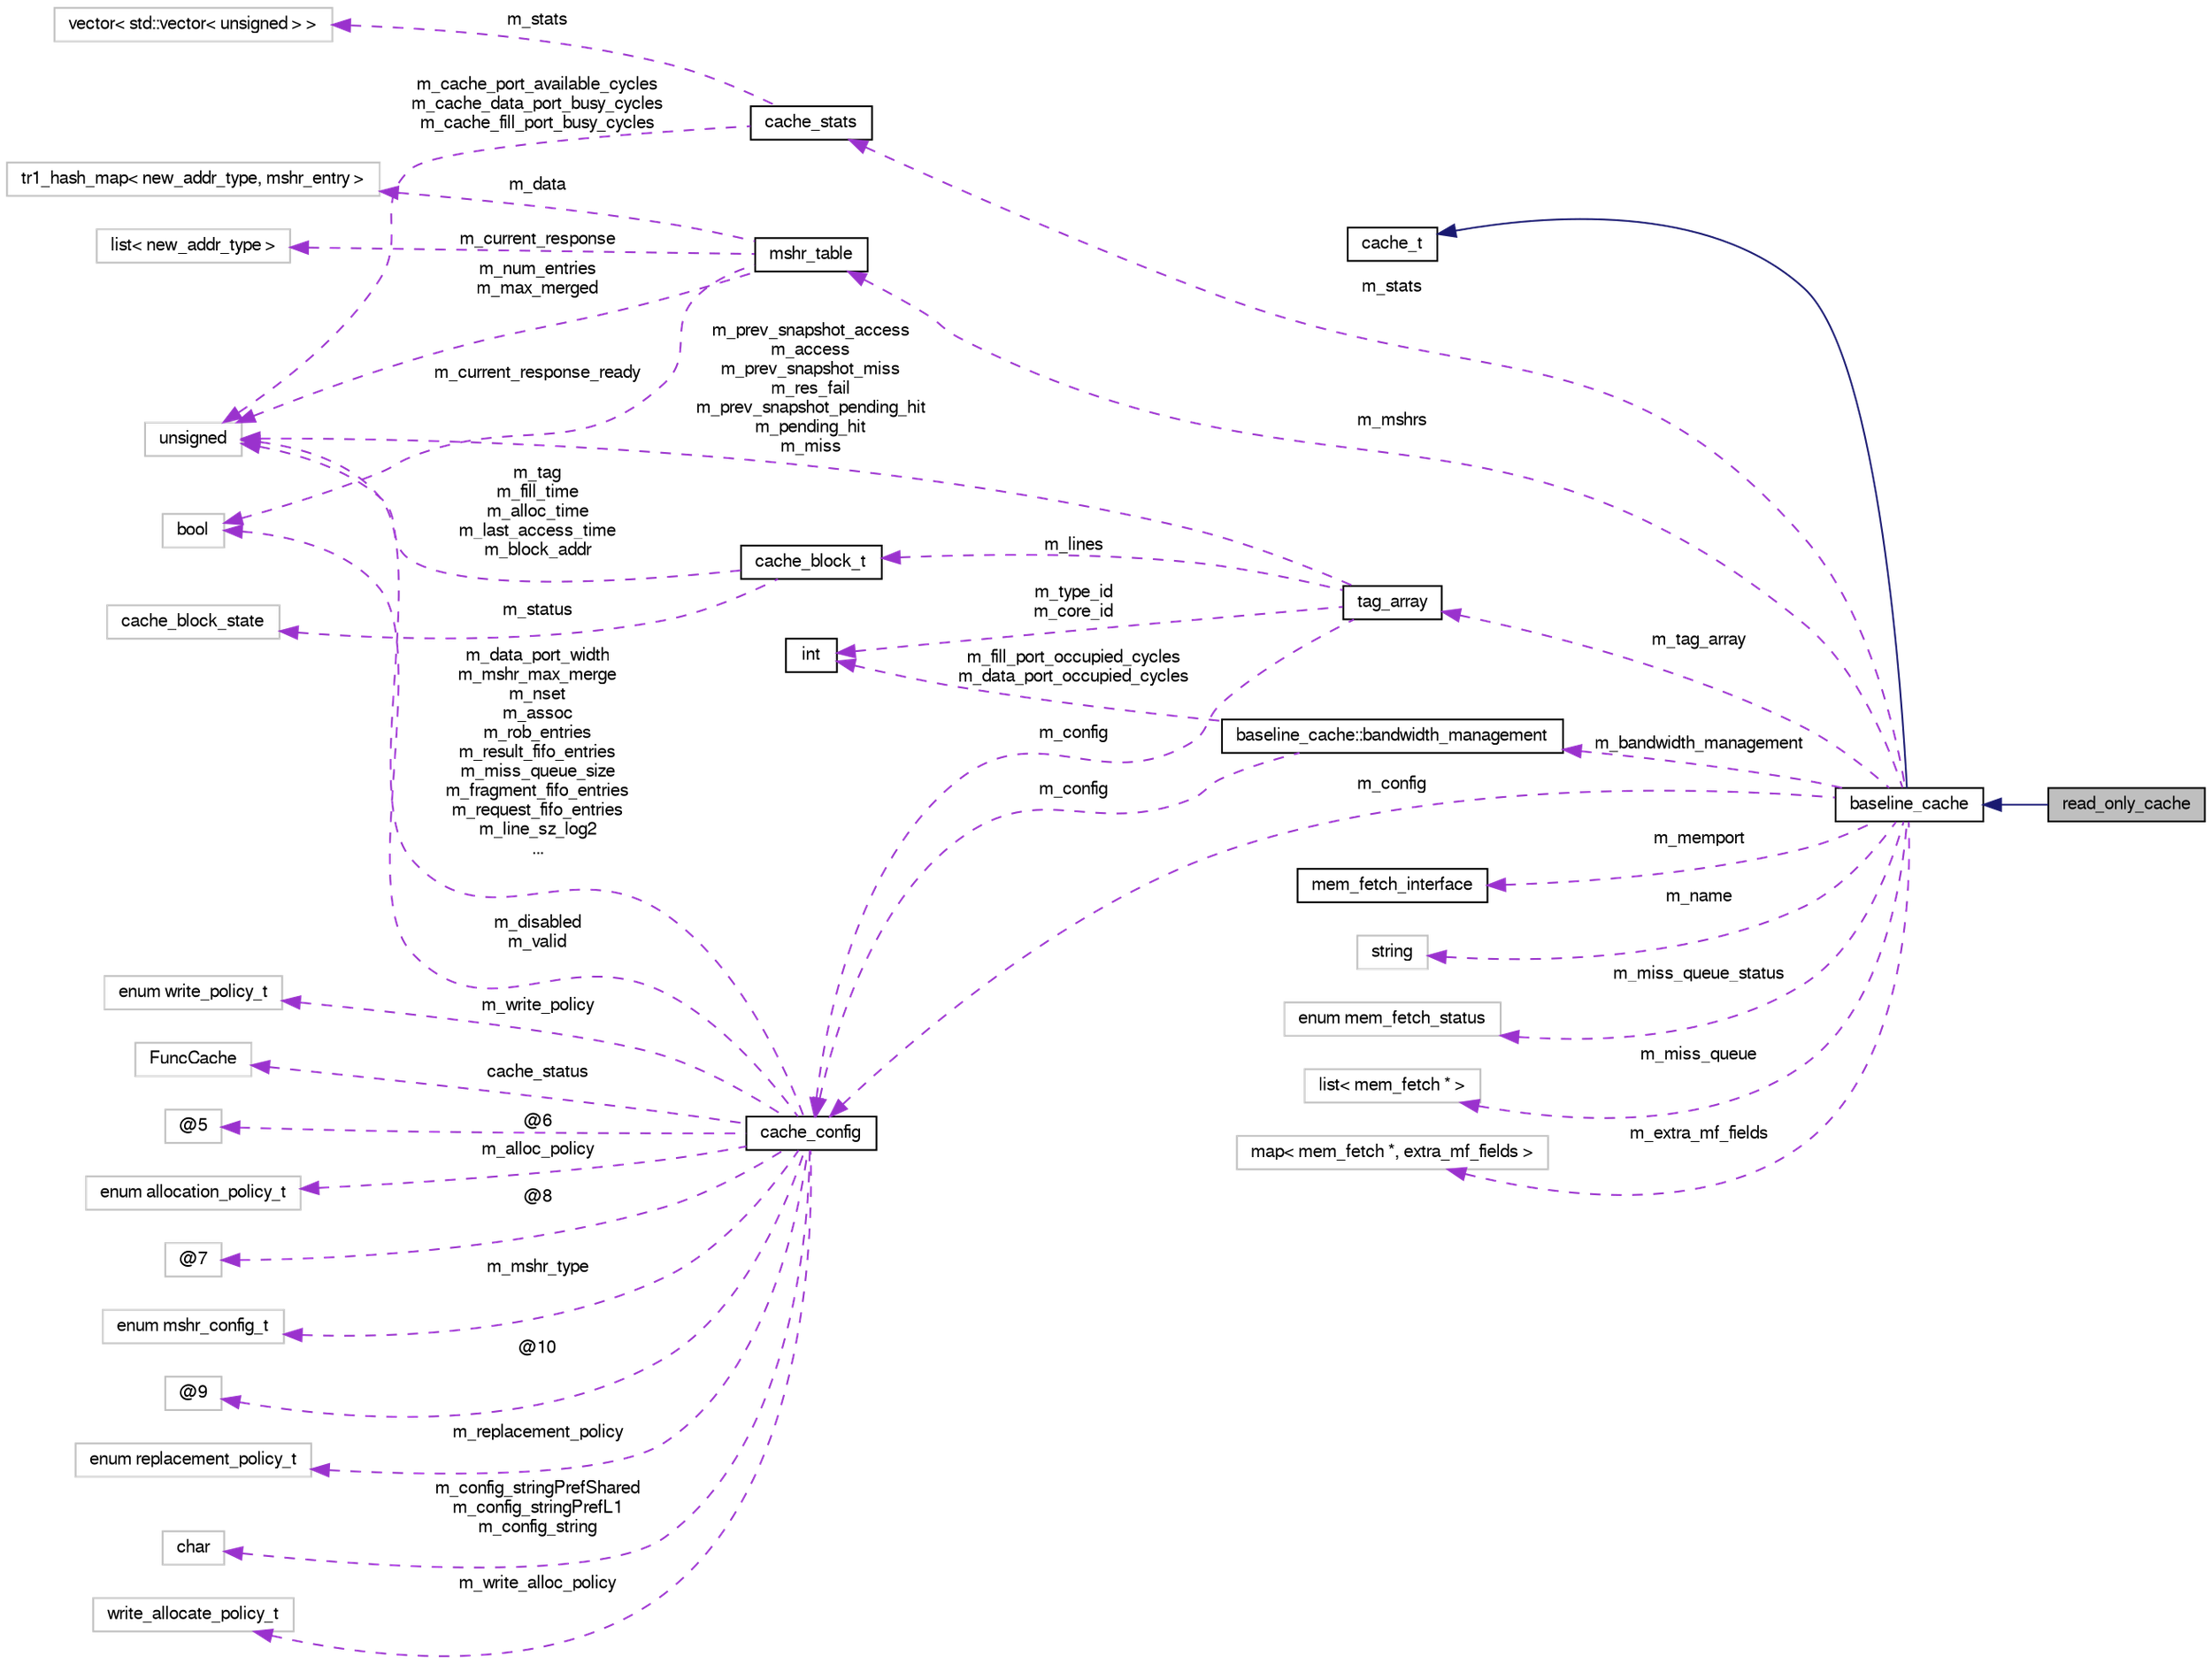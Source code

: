 digraph G
{
  bgcolor="transparent";
  edge [fontname="FreeSans",fontsize="10",labelfontname="FreeSans",labelfontsize="10"];
  node [fontname="FreeSans",fontsize="10",shape=record];
  rankdir=LR;
  Node1 [label="read_only_cache",height=0.2,width=0.4,color="black", fillcolor="grey75", style="filled" fontcolor="black"];
  Node2 -> Node1 [dir=back,color="midnightblue",fontsize="10",style="solid",fontname="FreeSans"];
  Node2 [label="baseline_cache",height=0.2,width=0.4,color="black",URL="$classbaseline__cache.html"];
  Node3 -> Node2 [dir=back,color="midnightblue",fontsize="10",style="solid",fontname="FreeSans"];
  Node3 [label="cache_t",height=0.2,width=0.4,color="black",URL="$classcache__t.html"];
  Node4 -> Node2 [dir=back,color="darkorchid3",fontsize="10",style="dashed",label="m_stats",fontname="FreeSans"];
  Node4 [label="cache_stats",height=0.2,width=0.4,color="black",URL="$classcache__stats.html"];
  Node5 -> Node4 [dir=back,color="darkorchid3",fontsize="10",style="dashed",label="m_stats",fontname="FreeSans"];
  Node5 [label="vector\< std::vector\< unsigned \> \>",height=0.2,width=0.4,color="grey75"];
  Node6 -> Node4 [dir=back,color="darkorchid3",fontsize="10",style="dashed",label="m_cache_port_available_cycles\nm_cache_data_port_busy_cycles\nm_cache_fill_port_busy_cycles",fontname="FreeSans"];
  Node6 [label="unsigned",height=0.2,width=0.4,color="grey75"];
  Node7 -> Node2 [dir=back,color="darkorchid3",fontsize="10",style="dashed",label="m_mshrs",fontname="FreeSans"];
  Node7 [label="mshr_table",height=0.2,width=0.4,color="black",URL="$classmshr__table.html"];
  Node8 -> Node7 [dir=back,color="darkorchid3",fontsize="10",style="dashed",label="m_data",fontname="FreeSans"];
  Node8 [label="tr1_hash_map\< new_addr_type, mshr_entry \>",height=0.2,width=0.4,color="grey75"];
  Node9 -> Node7 [dir=back,color="darkorchid3",fontsize="10",style="dashed",label="m_current_response",fontname="FreeSans"];
  Node9 [label="list\< new_addr_type \>",height=0.2,width=0.4,color="grey75"];
  Node10 -> Node7 [dir=back,color="darkorchid3",fontsize="10",style="dashed",label="m_current_response_ready",fontname="FreeSans"];
  Node10 [label="bool",height=0.2,width=0.4,color="grey75"];
  Node6 -> Node7 [dir=back,color="darkorchid3",fontsize="10",style="dashed",label="m_num_entries\nm_max_merged",fontname="FreeSans"];
  Node11 -> Node2 [dir=back,color="darkorchid3",fontsize="10",style="dashed",label="m_memport",fontname="FreeSans"];
  Node11 [label="mem_fetch_interface",height=0.2,width=0.4,color="black",URL="$classmem__fetch__interface.html"];
  Node12 -> Node2 [dir=back,color="darkorchid3",fontsize="10",style="dashed",label="m_bandwidth_management",fontname="FreeSans"];
  Node12 [label="baseline_cache::bandwidth_management",height=0.2,width=0.4,color="black",URL="$classbaseline__cache_1_1bandwidth__management.html",tooltip="Sub-class containing all metadata for port bandwidth management."];
  Node13 -> Node12 [dir=back,color="darkorchid3",fontsize="10",style="dashed",label="m_fill_port_occupied_cycles\nm_data_port_occupied_cycles",fontname="FreeSans"];
  Node13 [label="int",height=0.2,width=0.4,color="black",URL="$classint.html"];
  Node14 -> Node12 [dir=back,color="darkorchid3",fontsize="10",style="dashed",label="m_config",fontname="FreeSans"];
  Node14 [label="cache_config",height=0.2,width=0.4,color="black",URL="$classcache__config.html"];
  Node15 -> Node14 [dir=back,color="darkorchid3",fontsize="10",style="dashed",label="m_config_stringPrefShared\nm_config_stringPrefL1\nm_config_string",fontname="FreeSans"];
  Node15 [label="char",height=0.2,width=0.4,color="grey75"];
  Node16 -> Node14 [dir=back,color="darkorchid3",fontsize="10",style="dashed",label="m_write_alloc_policy",fontname="FreeSans"];
  Node16 [label="write_allocate_policy_t",height=0.2,width=0.4,color="grey75"];
  Node17 -> Node14 [dir=back,color="darkorchid3",fontsize="10",style="dashed",label="m_write_policy",fontname="FreeSans"];
  Node17 [label="enum write_policy_t",height=0.2,width=0.4,color="grey75"];
  Node10 -> Node14 [dir=back,color="darkorchid3",fontsize="10",style="dashed",label="m_disabled\nm_valid",fontname="FreeSans"];
  Node18 -> Node14 [dir=back,color="darkorchid3",fontsize="10",style="dashed",label="cache_status",fontname="FreeSans"];
  Node18 [label="FuncCache",height=0.2,width=0.4,color="grey75"];
  Node19 -> Node14 [dir=back,color="darkorchid3",fontsize="10",style="dashed",label="@6",fontname="FreeSans"];
  Node19 [label="@5",height=0.2,width=0.4,color="grey75"];
  Node20 -> Node14 [dir=back,color="darkorchid3",fontsize="10",style="dashed",label="m_alloc_policy",fontname="FreeSans"];
  Node20 [label="enum allocation_policy_t",height=0.2,width=0.4,color="grey75"];
  Node21 -> Node14 [dir=back,color="darkorchid3",fontsize="10",style="dashed",label="@8",fontname="FreeSans"];
  Node21 [label="@7",height=0.2,width=0.4,color="grey75"];
  Node22 -> Node14 [dir=back,color="darkorchid3",fontsize="10",style="dashed",label="m_mshr_type",fontname="FreeSans"];
  Node22 [label="enum mshr_config_t",height=0.2,width=0.4,color="grey75"];
  Node6 -> Node14 [dir=back,color="darkorchid3",fontsize="10",style="dashed",label="m_data_port_width\nm_mshr_max_merge\nm_nset\nm_assoc\nm_rob_entries\nm_result_fifo_entries\nm_miss_queue_size\nm_fragment_fifo_entries\nm_request_fifo_entries\nm_line_sz_log2\n...",fontname="FreeSans"];
  Node23 -> Node14 [dir=back,color="darkorchid3",fontsize="10",style="dashed",label="@10",fontname="FreeSans"];
  Node23 [label="@9",height=0.2,width=0.4,color="grey75"];
  Node24 -> Node14 [dir=back,color="darkorchid3",fontsize="10",style="dashed",label="m_replacement_policy",fontname="FreeSans"];
  Node24 [label="enum replacement_policy_t",height=0.2,width=0.4,color="grey75"];
  Node25 -> Node2 [dir=back,color="darkorchid3",fontsize="10",style="dashed",label="m_name",fontname="FreeSans"];
  Node25 [label="string",height=0.2,width=0.4,color="grey75"];
  Node26 -> Node2 [dir=back,color="darkorchid3",fontsize="10",style="dashed",label="m_miss_queue_status",fontname="FreeSans"];
  Node26 [label="enum mem_fetch_status",height=0.2,width=0.4,color="grey75"];
  Node27 -> Node2 [dir=back,color="darkorchid3",fontsize="10",style="dashed",label="m_miss_queue",fontname="FreeSans"];
  Node27 [label="list\< mem_fetch * \>",height=0.2,width=0.4,color="grey75"];
  Node14 -> Node2 [dir=back,color="darkorchid3",fontsize="10",style="dashed",label="m_config",fontname="FreeSans"];
  Node28 -> Node2 [dir=back,color="darkorchid3",fontsize="10",style="dashed",label="m_tag_array",fontname="FreeSans"];
  Node28 [label="tag_array",height=0.2,width=0.4,color="black",URL="$classtag__array.html"];
  Node13 -> Node28 [dir=back,color="darkorchid3",fontsize="10",style="dashed",label="m_type_id\nm_core_id",fontname="FreeSans"];
  Node29 -> Node28 [dir=back,color="darkorchid3",fontsize="10",style="dashed",label="m_lines",fontname="FreeSans"];
  Node29 [label="cache_block_t",height=0.2,width=0.4,color="black",URL="$structcache__block__t.html"];
  Node30 -> Node29 [dir=back,color="darkorchid3",fontsize="10",style="dashed",label="m_status",fontname="FreeSans"];
  Node30 [label="cache_block_state",height=0.2,width=0.4,color="grey75"];
  Node6 -> Node29 [dir=back,color="darkorchid3",fontsize="10",style="dashed",label="m_tag\nm_fill_time\nm_alloc_time\nm_last_access_time\nm_block_addr",fontname="FreeSans"];
  Node6 -> Node28 [dir=back,color="darkorchid3",fontsize="10",style="dashed",label="m_prev_snapshot_access\nm_access\nm_prev_snapshot_miss\nm_res_fail\nm_prev_snapshot_pending_hit\nm_pending_hit\nm_miss",fontname="FreeSans"];
  Node14 -> Node28 [dir=back,color="darkorchid3",fontsize="10",style="dashed",label="m_config",fontname="FreeSans"];
  Node31 -> Node2 [dir=back,color="darkorchid3",fontsize="10",style="dashed",label="m_extra_mf_fields",fontname="FreeSans"];
  Node31 [label="map\< mem_fetch *, extra_mf_fields \>",height=0.2,width=0.4,color="grey75"];
}
